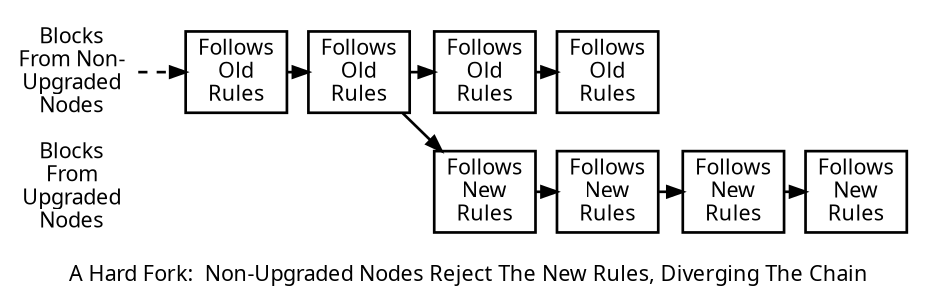 digraph {

size=6.25;
rankdir=LR
//splines = ortho;
ranksep = 0.2;
nodesep = 0.1;

edge [ penwidth = 1.75, fontname="Sans" ]
node [ penwidth = 1.75, shape = "box", fontname="Sans", label = "", width=0.3, height=0.3 ]
graph [ penwidth = 1.75, fontname="Sans" ]

invis1 [ shape = "none", label = "Blocks\nFrom\nUpgraded\nNodes" ]
invis0 [ shape = "none", label = "Blocks\nFrom Non-\nUpgraded\nNodes" ];

subgraph cluster_honest {
block0 [ label = "Follows\nOld\nRules" ];
block1 [ label = "Follows\nOld\nRules" ];
block2_1 [ label = "Follows\nOld\nRules" ];
block3_1 [ label = "Follows\nOld\nRules" ];
//block2_1 -> block4 [ style = "invis", minlen = 2 ];


style = "invis";
}


subgraph cluster_attack {
block2 [ label = "Follows\nNew\nRules" ];
block3 [ label = "Follows\nNew\nRules" ];
block4 [ label = "Follows\nNew\nRules" ];
block5 [ label = "Follows\nNew\nRules" ];

style = "invis"
}



invis0 -> block0 [ minlen = 2, style = "dashed" ];
block2_1 -> block3_1;

block0 -> block1 -> block2 -> block3 -> block4 -> block5;

block1 -> block2_1



label = "A Hard Fork:  Non-Upgraded Nodes Reject The New Rules, Diverging The Chain"
}
